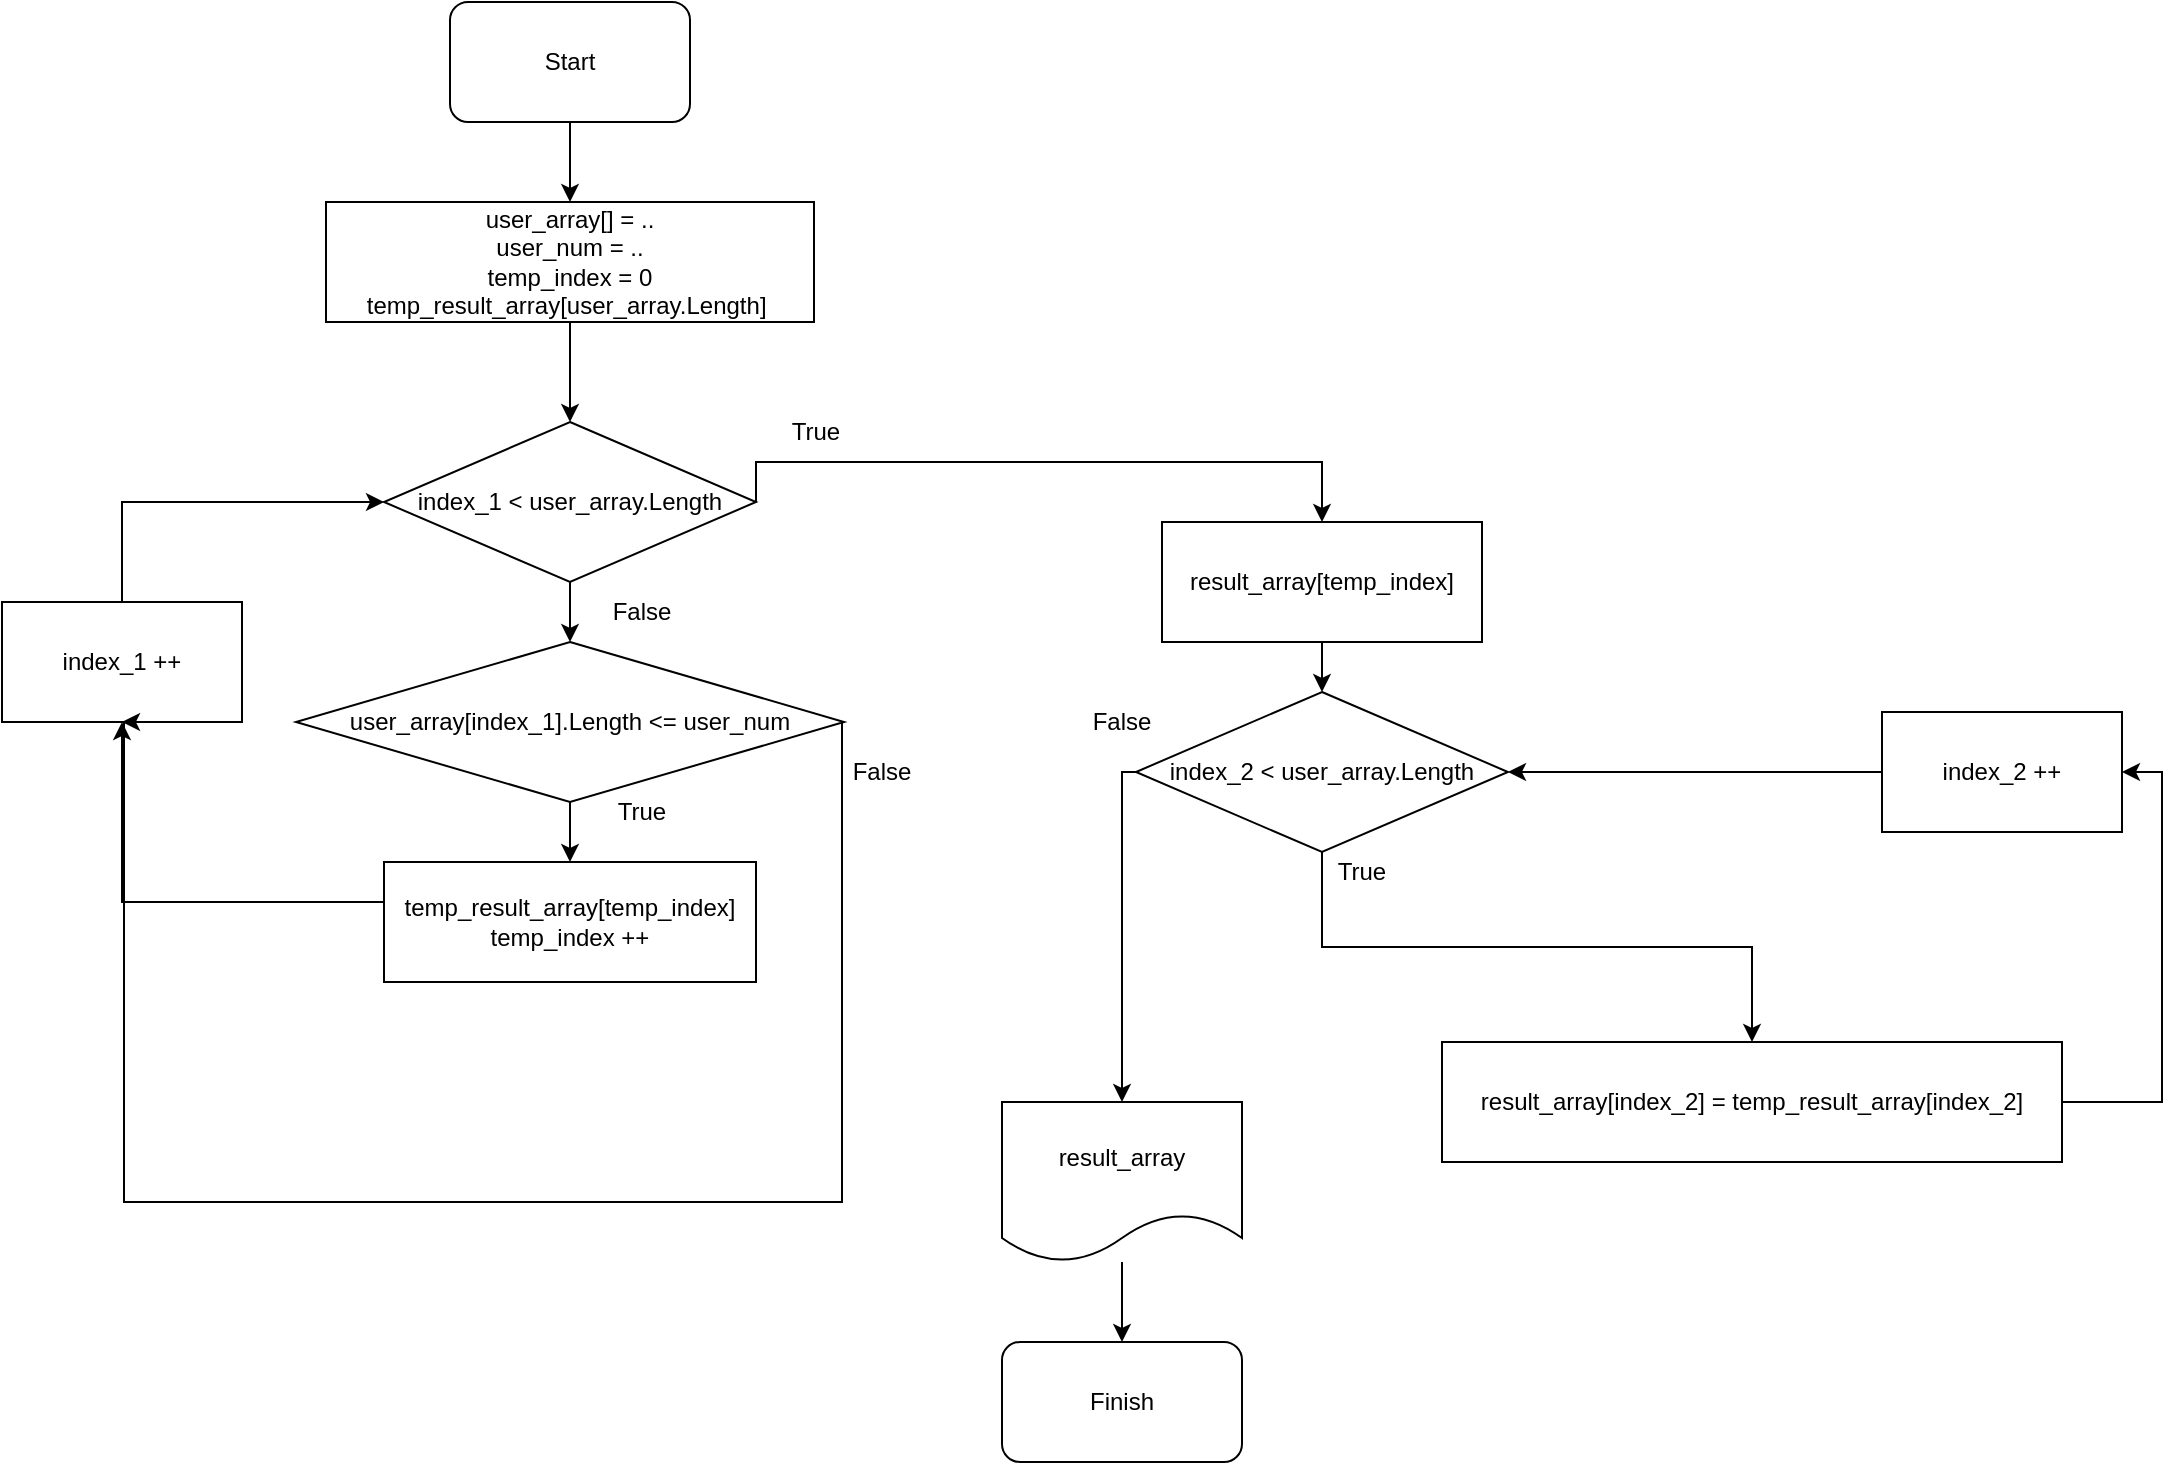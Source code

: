 <mxfile version="21.3.3" type="device">
  <diagram name="Страница 1" id="QjPMdM8mVXGtcNpA2xja">
    <mxGraphModel dx="1114" dy="612" grid="1" gridSize="10" guides="1" tooltips="1" connect="1" arrows="1" fold="1" page="1" pageScale="1" pageWidth="827" pageHeight="1169" math="0" shadow="0">
      <root>
        <mxCell id="0" />
        <mxCell id="1" parent="0" />
        <mxCell id="2fDeuSvTESwDUWk6Lhxr-7" value="" style="edgeStyle=orthogonalEdgeStyle;rounded=0;orthogonalLoop=1;jettySize=auto;html=1;" edge="1" parent="1" source="2fDeuSvTESwDUWk6Lhxr-1" target="2fDeuSvTESwDUWk6Lhxr-2">
          <mxGeometry relative="1" as="geometry" />
        </mxCell>
        <mxCell id="2fDeuSvTESwDUWk6Lhxr-1" value="Start" style="rounded=1;whiteSpace=wrap;html=1;" vertex="1" parent="1">
          <mxGeometry x="354" y="50" width="120" height="60" as="geometry" />
        </mxCell>
        <mxCell id="2fDeuSvTESwDUWk6Lhxr-8" value="" style="edgeStyle=orthogonalEdgeStyle;rounded=0;orthogonalLoop=1;jettySize=auto;html=1;" edge="1" parent="1" source="2fDeuSvTESwDUWk6Lhxr-2" target="2fDeuSvTESwDUWk6Lhxr-3">
          <mxGeometry relative="1" as="geometry" />
        </mxCell>
        <mxCell id="2fDeuSvTESwDUWk6Lhxr-2" value="user_array[] = ..&lt;br&gt;user_num = ..&lt;br&gt;temp_index = 0&lt;br&gt;temp_result_array[user_array.Length&lt;span style=&quot;background-color: initial;&quot;&gt;]&amp;nbsp;&lt;br&gt;&lt;/span&gt;" style="rounded=0;whiteSpace=wrap;html=1;" vertex="1" parent="1">
          <mxGeometry x="292" y="150" width="244" height="60" as="geometry" />
        </mxCell>
        <mxCell id="2fDeuSvTESwDUWk6Lhxr-9" value="" style="edgeStyle=orthogonalEdgeStyle;rounded=0;orthogonalLoop=1;jettySize=auto;html=1;" edge="1" parent="1" source="2fDeuSvTESwDUWk6Lhxr-3" target="2fDeuSvTESwDUWk6Lhxr-5">
          <mxGeometry relative="1" as="geometry" />
        </mxCell>
        <mxCell id="2fDeuSvTESwDUWk6Lhxr-24" style="edgeStyle=orthogonalEdgeStyle;rounded=0;orthogonalLoop=1;jettySize=auto;html=1;entryX=0.5;entryY=0;entryDx=0;entryDy=0;exitX=1;exitY=0.5;exitDx=0;exitDy=0;" edge="1" parent="1" source="2fDeuSvTESwDUWk6Lhxr-3" target="2fDeuSvTESwDUWk6Lhxr-19">
          <mxGeometry relative="1" as="geometry">
            <Array as="points">
              <mxPoint x="507" y="280" />
              <mxPoint x="790" y="280" />
            </Array>
          </mxGeometry>
        </mxCell>
        <mxCell id="2fDeuSvTESwDUWk6Lhxr-3" value="index_1 &amp;lt; user_array.Length" style="rhombus;whiteSpace=wrap;html=1;" vertex="1" parent="1">
          <mxGeometry x="321" y="260" width="186" height="80" as="geometry" />
        </mxCell>
        <mxCell id="2fDeuSvTESwDUWk6Lhxr-12" style="edgeStyle=orthogonalEdgeStyle;rounded=0;orthogonalLoop=1;jettySize=auto;html=1;entryX=0;entryY=0.5;entryDx=0;entryDy=0;" edge="1" parent="1" source="2fDeuSvTESwDUWk6Lhxr-4" target="2fDeuSvTESwDUWk6Lhxr-3">
          <mxGeometry relative="1" as="geometry">
            <Array as="points">
              <mxPoint x="190" y="300" />
            </Array>
          </mxGeometry>
        </mxCell>
        <mxCell id="2fDeuSvTESwDUWk6Lhxr-4" value="index_1 ++" style="rounded=0;whiteSpace=wrap;html=1;" vertex="1" parent="1">
          <mxGeometry x="130" y="350" width="120" height="60" as="geometry" />
        </mxCell>
        <mxCell id="2fDeuSvTESwDUWk6Lhxr-10" value="" style="edgeStyle=orthogonalEdgeStyle;rounded=0;orthogonalLoop=1;jettySize=auto;html=1;" edge="1" parent="1" source="2fDeuSvTESwDUWk6Lhxr-5" target="2fDeuSvTESwDUWk6Lhxr-6">
          <mxGeometry relative="1" as="geometry" />
        </mxCell>
        <mxCell id="2fDeuSvTESwDUWk6Lhxr-17" style="edgeStyle=orthogonalEdgeStyle;rounded=0;orthogonalLoop=1;jettySize=auto;html=1;entryX=0.5;entryY=1;entryDx=0;entryDy=0;" edge="1" parent="1" source="2fDeuSvTESwDUWk6Lhxr-5" target="2fDeuSvTESwDUWk6Lhxr-4">
          <mxGeometry relative="1" as="geometry">
            <mxPoint x="190" y="512" as="targetPoint" />
            <Array as="points">
              <mxPoint x="550" y="650" />
              <mxPoint x="191" y="650" />
            </Array>
          </mxGeometry>
        </mxCell>
        <mxCell id="2fDeuSvTESwDUWk6Lhxr-5" value="user_array[index_1].Length &amp;lt;= user_num" style="rhombus;whiteSpace=wrap;html=1;" vertex="1" parent="1">
          <mxGeometry x="277" y="370" width="274" height="80" as="geometry" />
        </mxCell>
        <mxCell id="2fDeuSvTESwDUWk6Lhxr-11" style="edgeStyle=orthogonalEdgeStyle;rounded=0;orthogonalLoop=1;jettySize=auto;html=1;entryX=0.5;entryY=1;entryDx=0;entryDy=0;" edge="1" parent="1" source="2fDeuSvTESwDUWk6Lhxr-6" target="2fDeuSvTESwDUWk6Lhxr-4">
          <mxGeometry relative="1" as="geometry">
            <Array as="points">
              <mxPoint x="190" y="500" />
            </Array>
          </mxGeometry>
        </mxCell>
        <mxCell id="2fDeuSvTESwDUWk6Lhxr-6" value="temp_result_array[temp_index]&lt;br&gt;temp_index ++" style="rounded=0;whiteSpace=wrap;html=1;" vertex="1" parent="1">
          <mxGeometry x="321" y="480" width="186" height="60" as="geometry" />
        </mxCell>
        <mxCell id="2fDeuSvTESwDUWk6Lhxr-13" value="False" style="text;html=1;strokeColor=none;fillColor=none;align=center;verticalAlign=middle;whiteSpace=wrap;rounded=0;" vertex="1" parent="1">
          <mxGeometry x="420" y="340" width="60" height="30" as="geometry" />
        </mxCell>
        <mxCell id="2fDeuSvTESwDUWk6Lhxr-22" value="" style="edgeStyle=orthogonalEdgeStyle;rounded=0;orthogonalLoop=1;jettySize=auto;html=1;" edge="1" parent="1" source="2fDeuSvTESwDUWk6Lhxr-14" target="2fDeuSvTESwDUWk6Lhxr-21">
          <mxGeometry relative="1" as="geometry" />
        </mxCell>
        <mxCell id="2fDeuSvTESwDUWk6Lhxr-32" style="edgeStyle=orthogonalEdgeStyle;rounded=0;orthogonalLoop=1;jettySize=auto;html=1;entryX=0.5;entryY=0;entryDx=0;entryDy=0;" edge="1" parent="1" source="2fDeuSvTESwDUWk6Lhxr-14" target="2fDeuSvTESwDUWk6Lhxr-30">
          <mxGeometry relative="1" as="geometry">
            <Array as="points">
              <mxPoint x="690" y="435" />
              <mxPoint x="690" y="600" />
            </Array>
          </mxGeometry>
        </mxCell>
        <mxCell id="2fDeuSvTESwDUWk6Lhxr-14" value="index_2 &amp;lt; user_array.Length" style="rhombus;whiteSpace=wrap;html=1;" vertex="1" parent="1">
          <mxGeometry x="697" y="395" width="186" height="80" as="geometry" />
        </mxCell>
        <mxCell id="2fDeuSvTESwDUWk6Lhxr-16" value="False" style="text;html=1;strokeColor=none;fillColor=none;align=center;verticalAlign=middle;whiteSpace=wrap;rounded=0;" vertex="1" parent="1">
          <mxGeometry x="540" y="420" width="60" height="30" as="geometry" />
        </mxCell>
        <mxCell id="2fDeuSvTESwDUWk6Lhxr-18" value="True" style="text;html=1;strokeColor=none;fillColor=none;align=center;verticalAlign=middle;whiteSpace=wrap;rounded=0;" vertex="1" parent="1">
          <mxGeometry x="420" y="440" width="60" height="30" as="geometry" />
        </mxCell>
        <mxCell id="2fDeuSvTESwDUWk6Lhxr-23" value="" style="edgeStyle=orthogonalEdgeStyle;rounded=0;orthogonalLoop=1;jettySize=auto;html=1;" edge="1" parent="1" source="2fDeuSvTESwDUWk6Lhxr-19" target="2fDeuSvTESwDUWk6Lhxr-14">
          <mxGeometry relative="1" as="geometry" />
        </mxCell>
        <mxCell id="2fDeuSvTESwDUWk6Lhxr-19" value="result_array[temp_index]" style="rounded=0;whiteSpace=wrap;html=1;" vertex="1" parent="1">
          <mxGeometry x="710" y="310" width="160" height="60" as="geometry" />
        </mxCell>
        <mxCell id="2fDeuSvTESwDUWk6Lhxr-27" value="" style="edgeStyle=orthogonalEdgeStyle;rounded=0;orthogonalLoop=1;jettySize=auto;html=1;" edge="1" parent="1" source="2fDeuSvTESwDUWk6Lhxr-20" target="2fDeuSvTESwDUWk6Lhxr-14">
          <mxGeometry relative="1" as="geometry" />
        </mxCell>
        <mxCell id="2fDeuSvTESwDUWk6Lhxr-20" value="index_2 ++" style="rounded=0;whiteSpace=wrap;html=1;" vertex="1" parent="1">
          <mxGeometry x="1070" y="405" width="120" height="60" as="geometry" />
        </mxCell>
        <mxCell id="2fDeuSvTESwDUWk6Lhxr-28" style="edgeStyle=orthogonalEdgeStyle;rounded=0;orthogonalLoop=1;jettySize=auto;html=1;entryX=1;entryY=0.5;entryDx=0;entryDy=0;" edge="1" parent="1" source="2fDeuSvTESwDUWk6Lhxr-21" target="2fDeuSvTESwDUWk6Lhxr-20">
          <mxGeometry relative="1" as="geometry">
            <Array as="points">
              <mxPoint x="1210" y="600" />
              <mxPoint x="1210" y="435" />
            </Array>
          </mxGeometry>
        </mxCell>
        <mxCell id="2fDeuSvTESwDUWk6Lhxr-21" value="result_array[index_2] = temp_result_array[index_2]" style="rounded=0;whiteSpace=wrap;html=1;" vertex="1" parent="1">
          <mxGeometry x="850" y="570" width="310" height="60" as="geometry" />
        </mxCell>
        <mxCell id="2fDeuSvTESwDUWk6Lhxr-25" value="True" style="text;html=1;strokeColor=none;fillColor=none;align=center;verticalAlign=middle;whiteSpace=wrap;rounded=0;" vertex="1" parent="1">
          <mxGeometry x="507" y="250" width="60" height="30" as="geometry" />
        </mxCell>
        <mxCell id="2fDeuSvTESwDUWk6Lhxr-29" value="True" style="text;html=1;strokeColor=none;fillColor=none;align=center;verticalAlign=middle;whiteSpace=wrap;rounded=0;" vertex="1" parent="1">
          <mxGeometry x="780" y="470" width="60" height="30" as="geometry" />
        </mxCell>
        <mxCell id="2fDeuSvTESwDUWk6Lhxr-33" value="" style="edgeStyle=orthogonalEdgeStyle;rounded=0;orthogonalLoop=1;jettySize=auto;html=1;" edge="1" parent="1" source="2fDeuSvTESwDUWk6Lhxr-30" target="2fDeuSvTESwDUWk6Lhxr-31">
          <mxGeometry relative="1" as="geometry" />
        </mxCell>
        <mxCell id="2fDeuSvTESwDUWk6Lhxr-30" value="result_array" style="shape=document;whiteSpace=wrap;html=1;boundedLbl=1;" vertex="1" parent="1">
          <mxGeometry x="630" y="600" width="120" height="80" as="geometry" />
        </mxCell>
        <mxCell id="2fDeuSvTESwDUWk6Lhxr-31" value="Finish" style="rounded=1;whiteSpace=wrap;html=1;" vertex="1" parent="1">
          <mxGeometry x="630" y="720" width="120" height="60" as="geometry" />
        </mxCell>
        <mxCell id="2fDeuSvTESwDUWk6Lhxr-34" value="False" style="text;html=1;strokeColor=none;fillColor=none;align=center;verticalAlign=middle;whiteSpace=wrap;rounded=0;" vertex="1" parent="1">
          <mxGeometry x="660" y="395" width="60" height="30" as="geometry" />
        </mxCell>
      </root>
    </mxGraphModel>
  </diagram>
</mxfile>
